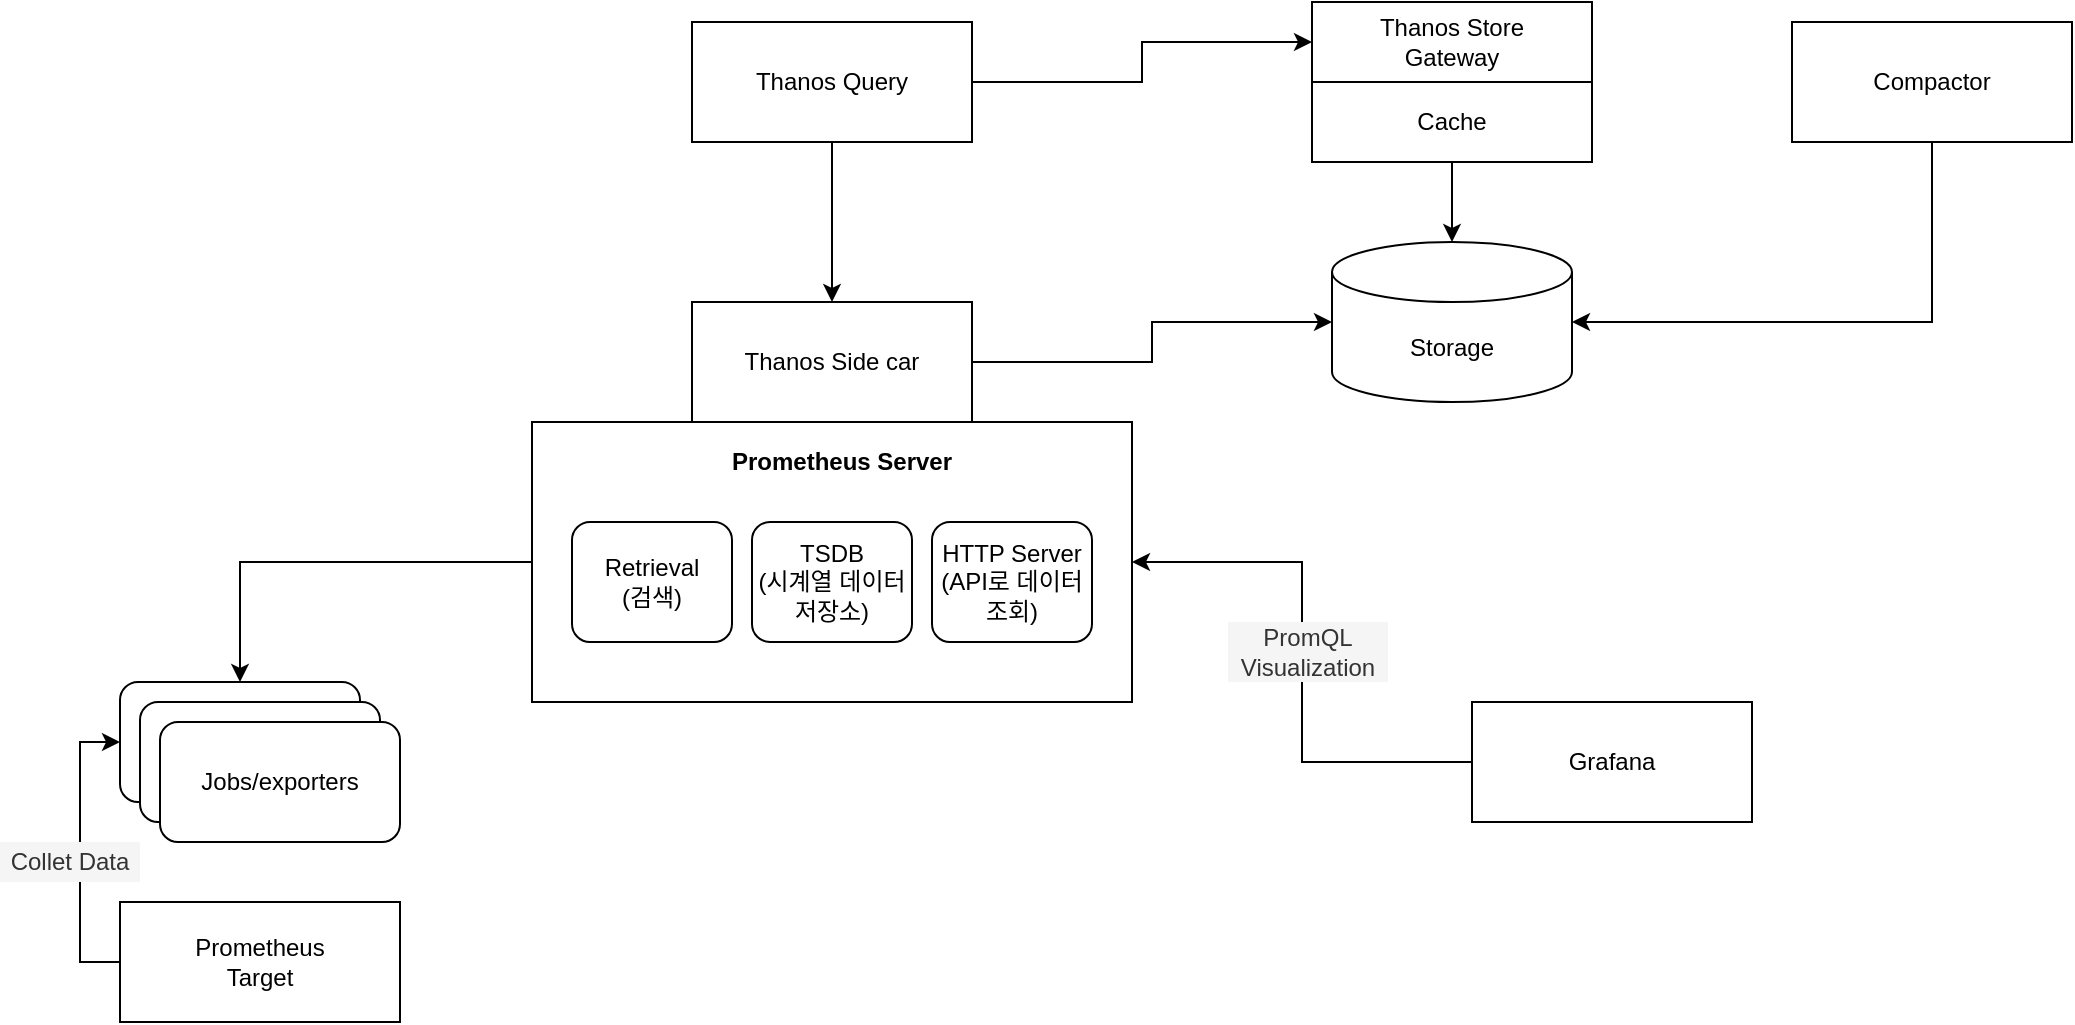 <mxfile version="14.5.8" type="github">
  <diagram id="D90OiBP_q_Rwkt1dLKAU" name="Page-1">
    <mxGraphModel dx="1055" dy="639" grid="1" gridSize="10" guides="1" tooltips="1" connect="1" arrows="1" fold="1" page="1" pageScale="1" pageWidth="827" pageHeight="1169" math="0" shadow="0">
      <root>
        <mxCell id="0" />
        <mxCell id="1" parent="0" />
        <mxCell id="jMqY7wuhPn0pXN6j_rTk-7" style="edgeStyle=orthogonalEdgeStyle;rounded=0;orthogonalLoop=1;jettySize=auto;html=1;exitX=0;exitY=0.5;exitDx=0;exitDy=0;entryX=0;entryY=0.5;entryDx=0;entryDy=0;" edge="1" parent="1" source="jMqY7wuhPn0pXN6j_rTk-1" target="jMqY7wuhPn0pXN6j_rTk-2">
          <mxGeometry relative="1" as="geometry" />
        </mxCell>
        <mxCell id="jMqY7wuhPn0pXN6j_rTk-1" value="Prometheus&lt;br&gt;Target" style="rounded=0;whiteSpace=wrap;html=1;" vertex="1" parent="1">
          <mxGeometry x="104" y="540" width="140" height="60" as="geometry" />
        </mxCell>
        <mxCell id="jMqY7wuhPn0pXN6j_rTk-2" value="Jobs/exporters" style="rounded=1;whiteSpace=wrap;html=1;" vertex="1" parent="1">
          <mxGeometry x="104" y="430" width="120" height="60" as="geometry" />
        </mxCell>
        <mxCell id="jMqY7wuhPn0pXN6j_rTk-5" value="Jobs/exporters" style="rounded=1;whiteSpace=wrap;html=1;" vertex="1" parent="1">
          <mxGeometry x="114" y="440" width="120" height="60" as="geometry" />
        </mxCell>
        <mxCell id="jMqY7wuhPn0pXN6j_rTk-6" value="Jobs/exporters" style="rounded=1;whiteSpace=wrap;html=1;" vertex="1" parent="1">
          <mxGeometry x="124" y="450" width="120" height="60" as="geometry" />
        </mxCell>
        <mxCell id="jMqY7wuhPn0pXN6j_rTk-8" value="Collet Data" style="text;html=1;align=center;verticalAlign=middle;whiteSpace=wrap;rounded=0;fillColor=#f5f5f5;fontColor=#333333;" vertex="1" parent="1">
          <mxGeometry x="44" y="510" width="70" height="20" as="geometry" />
        </mxCell>
        <mxCell id="jMqY7wuhPn0pXN6j_rTk-20" style="edgeStyle=orthogonalEdgeStyle;rounded=0;orthogonalLoop=1;jettySize=auto;html=1;exitX=0;exitY=0.5;exitDx=0;exitDy=0;entryX=0.5;entryY=0;entryDx=0;entryDy=0;" edge="1" parent="1" source="jMqY7wuhPn0pXN6j_rTk-10" target="jMqY7wuhPn0pXN6j_rTk-2">
          <mxGeometry relative="1" as="geometry" />
        </mxCell>
        <mxCell id="jMqY7wuhPn0pXN6j_rTk-10" value="" style="rounded=0;whiteSpace=wrap;html=1;" vertex="1" parent="1">
          <mxGeometry x="310" y="300" width="300" height="140" as="geometry" />
        </mxCell>
        <mxCell id="jMqY7wuhPn0pXN6j_rTk-11" value="Retrieval&lt;br&gt;(검색)" style="rounded=1;whiteSpace=wrap;html=1;" vertex="1" parent="1">
          <mxGeometry x="330" y="350" width="80" height="60" as="geometry" />
        </mxCell>
        <mxCell id="jMqY7wuhPn0pXN6j_rTk-12" value="TSDB&lt;br&gt;(시계열 데이터 저장소)" style="rounded=1;whiteSpace=wrap;html=1;" vertex="1" parent="1">
          <mxGeometry x="420" y="350" width="80" height="60" as="geometry" />
        </mxCell>
        <mxCell id="jMqY7wuhPn0pXN6j_rTk-13" value="HTTP Server&lt;br&gt;(API로 데이터 조회)" style="rounded=1;whiteSpace=wrap;html=1;" vertex="1" parent="1">
          <mxGeometry x="510" y="350" width="80" height="60" as="geometry" />
        </mxCell>
        <mxCell id="jMqY7wuhPn0pXN6j_rTk-15" value="Prometheus Server" style="text;html=1;strokeColor=none;fillColor=none;align=center;verticalAlign=middle;whiteSpace=wrap;rounded=0;fontStyle=1" vertex="1" parent="1">
          <mxGeometry x="390" y="310" width="150" height="20" as="geometry" />
        </mxCell>
        <mxCell id="jMqY7wuhPn0pXN6j_rTk-18" style="edgeStyle=orthogonalEdgeStyle;rounded=0;orthogonalLoop=1;jettySize=auto;html=1;exitX=0;exitY=0.5;exitDx=0;exitDy=0;" edge="1" parent="1" source="jMqY7wuhPn0pXN6j_rTk-17" target="jMqY7wuhPn0pXN6j_rTk-10">
          <mxGeometry relative="1" as="geometry" />
        </mxCell>
        <mxCell id="jMqY7wuhPn0pXN6j_rTk-17" value="Grafana" style="rounded=0;whiteSpace=wrap;html=1;" vertex="1" parent="1">
          <mxGeometry x="780" y="440" width="140" height="60" as="geometry" />
        </mxCell>
        <mxCell id="jMqY7wuhPn0pXN6j_rTk-19" value="PromQL&lt;br&gt;Visualization" style="text;html=1;align=center;verticalAlign=middle;whiteSpace=wrap;rounded=0;fillColor=#f5f5f5;fontColor=#333333;" vertex="1" parent="1">
          <mxGeometry x="658" y="400" width="80" height="30" as="geometry" />
        </mxCell>
        <mxCell id="jMqY7wuhPn0pXN6j_rTk-31" style="edgeStyle=orthogonalEdgeStyle;rounded=0;orthogonalLoop=1;jettySize=auto;html=1;exitX=1;exitY=0.5;exitDx=0;exitDy=0;entryX=0;entryY=0.5;entryDx=0;entryDy=0;entryPerimeter=0;" edge="1" parent="1" source="jMqY7wuhPn0pXN6j_rTk-21" target="jMqY7wuhPn0pXN6j_rTk-29">
          <mxGeometry relative="1" as="geometry" />
        </mxCell>
        <mxCell id="jMqY7wuhPn0pXN6j_rTk-21" value="Thanos Side car" style="rounded=0;whiteSpace=wrap;html=1;" vertex="1" parent="1">
          <mxGeometry x="390" y="240" width="140" height="60" as="geometry" />
        </mxCell>
        <mxCell id="jMqY7wuhPn0pXN6j_rTk-23" style="edgeStyle=orthogonalEdgeStyle;rounded=0;orthogonalLoop=1;jettySize=auto;html=1;exitX=0.5;exitY=1;exitDx=0;exitDy=0;" edge="1" parent="1" source="jMqY7wuhPn0pXN6j_rTk-22" target="jMqY7wuhPn0pXN6j_rTk-21">
          <mxGeometry relative="1" as="geometry" />
        </mxCell>
        <mxCell id="jMqY7wuhPn0pXN6j_rTk-27" style="edgeStyle=orthogonalEdgeStyle;rounded=0;orthogonalLoop=1;jettySize=auto;html=1;exitX=1;exitY=0.5;exitDx=0;exitDy=0;" edge="1" parent="1" source="jMqY7wuhPn0pXN6j_rTk-22" target="jMqY7wuhPn0pXN6j_rTk-24">
          <mxGeometry relative="1" as="geometry">
            <mxPoint x="600" y="170" as="targetPoint" />
          </mxGeometry>
        </mxCell>
        <mxCell id="jMqY7wuhPn0pXN6j_rTk-22" value="Thanos Query" style="rounded=0;whiteSpace=wrap;html=1;" vertex="1" parent="1">
          <mxGeometry x="390" y="100" width="140" height="60" as="geometry" />
        </mxCell>
        <mxCell id="jMqY7wuhPn0pXN6j_rTk-24" value="Thanos Store&lt;br&gt;Gateway" style="rounded=0;whiteSpace=wrap;html=1;" vertex="1" parent="1">
          <mxGeometry x="700" y="90" width="140" height="40" as="geometry" />
        </mxCell>
        <mxCell id="jMqY7wuhPn0pXN6j_rTk-30" style="edgeStyle=orthogonalEdgeStyle;rounded=0;orthogonalLoop=1;jettySize=auto;html=1;exitX=0.5;exitY=1;exitDx=0;exitDy=0;" edge="1" parent="1" source="jMqY7wuhPn0pXN6j_rTk-26" target="jMqY7wuhPn0pXN6j_rTk-29">
          <mxGeometry relative="1" as="geometry" />
        </mxCell>
        <mxCell id="jMqY7wuhPn0pXN6j_rTk-26" value="Cache" style="rounded=0;whiteSpace=wrap;html=1;" vertex="1" parent="1">
          <mxGeometry x="700" y="130" width="140" height="40" as="geometry" />
        </mxCell>
        <mxCell id="jMqY7wuhPn0pXN6j_rTk-29" value="Storage" style="shape=cylinder3;whiteSpace=wrap;html=1;boundedLbl=1;backgroundOutline=1;size=15;" vertex="1" parent="1">
          <mxGeometry x="710" y="210" width="120" height="80" as="geometry" />
        </mxCell>
        <mxCell id="jMqY7wuhPn0pXN6j_rTk-33" style="edgeStyle=orthogonalEdgeStyle;rounded=0;orthogonalLoop=1;jettySize=auto;html=1;exitX=0.5;exitY=1;exitDx=0;exitDy=0;entryX=1;entryY=0.5;entryDx=0;entryDy=0;entryPerimeter=0;" edge="1" parent="1" source="jMqY7wuhPn0pXN6j_rTk-32" target="jMqY7wuhPn0pXN6j_rTk-29">
          <mxGeometry relative="1" as="geometry" />
        </mxCell>
        <mxCell id="jMqY7wuhPn0pXN6j_rTk-32" value="Compactor" style="rounded=0;whiteSpace=wrap;html=1;" vertex="1" parent="1">
          <mxGeometry x="940" y="100" width="140" height="60" as="geometry" />
        </mxCell>
      </root>
    </mxGraphModel>
  </diagram>
</mxfile>
